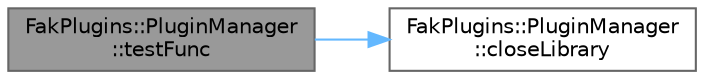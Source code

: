 digraph "FakPlugins::PluginManager::testFunc"
{
 // LATEX_PDF_SIZE
  bgcolor="transparent";
  edge [fontname=Helvetica,fontsize=10,labelfontname=Helvetica,labelfontsize=10];
  node [fontname=Helvetica,fontsize=10,shape=box,height=0.2,width=0.4];
  rankdir="LR";
  Node1 [id="Node000001",label="FakPlugins::PluginManager\l::testFunc",height=0.2,width=0.4,color="gray40", fillcolor="grey60", style="filled", fontcolor="black",tooltip=" "];
  Node1 -> Node2 [id="edge1_Node000001_Node000002",color="steelblue1",style="solid",tooltip=" "];
  Node2 [id="Node000002",label="FakPlugins::PluginManager\l::closeLibrary",height=0.2,width=0.4,color="grey40", fillcolor="white", style="filled",URL="$classFakPlugins_1_1PluginManager.html#a435b6e8da3de5dbae86332e452ee3370",tooltip=" "];
}
